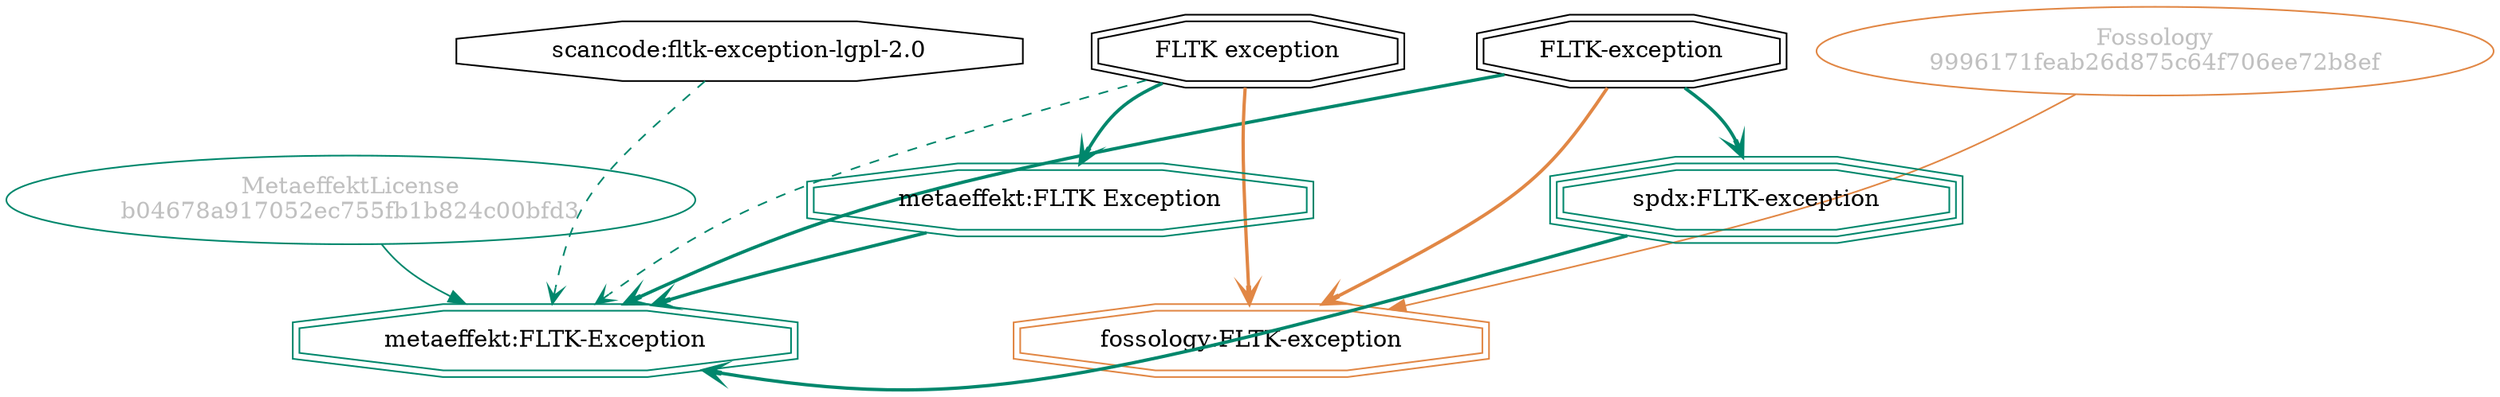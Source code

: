 strict digraph {
    node [shape=box];
    graph [splines=curved];
    15463 [label="scancode:fltk-exception-lgpl-2.0"
          ,shape=octagon];
    27532 [label="Fossology\n9996171feab26d875c64f706ee72b8ef"
          ,fontcolor=gray
          ,color="#e18745"
          ,fillcolor="beige;1"
          ,shape=ellipse];
    27533 [label="fossology:FLTK-exception"
          ,color="#e18745"
          ,shape=doubleoctagon];
    27534 [label="FLTK-exception"
          ,shape=doubleoctagon];
    27535 [label="FLTK exception"
          ,shape=doubleoctagon];
    42072 [label="MetaeffektLicense\nb04678a917052ec755fb1b824c00bfd3"
          ,fontcolor=gray
          ,color="#00876c"
          ,fillcolor="beige;1"
          ,shape=ellipse];
    42073 [label="metaeffekt:FLTK-Exception"
          ,color="#00876c"
          ,shape=doubleoctagon];
    42074 [label="metaeffekt:FLTK Exception"
          ,color="#00876c"
          ,shape=doubleoctagon];
    42075 [label="spdx:FLTK-exception"
          ,color="#00876c"
          ,shape=tripleoctagon];
    15463 -> 42073 [style=dashed
                   ,arrowhead=vee
                   ,weight=0.5
                   ,color="#00876c"];
    27532 -> 27533 [weight=0.5
                   ,color="#e18745"];
    27534 -> 27533 [style=bold
                   ,arrowhead=vee
                   ,weight=0.7
                   ,color="#e18745"];
    27534 -> 42073 [style=bold
                   ,arrowhead=vee
                   ,weight=0.7
                   ,color="#00876c"];
    27534 -> 42075 [style=bold
                   ,arrowhead=vee
                   ,weight=0.7
                   ,color="#00876c"];
    27535 -> 27533 [style=bold
                   ,arrowhead=vee
                   ,weight=0.7
                   ,color="#e18745"];
    27535 -> 42073 [style=dashed
                   ,arrowhead=vee
                   ,weight=0.5
                   ,color="#00876c"];
    27535 -> 42074 [style=bold
                   ,arrowhead=vee
                   ,weight=0.7
                   ,color="#00876c"];
    42072 -> 42073 [weight=0.5
                   ,color="#00876c"];
    42074 -> 42073 [style=bold
                   ,arrowhead=vee
                   ,weight=0.7
                   ,color="#00876c"];
    42075 -> 42073 [style=bold
                   ,arrowhead=vee
                   ,weight=0.7
                   ,color="#00876c"];
}
